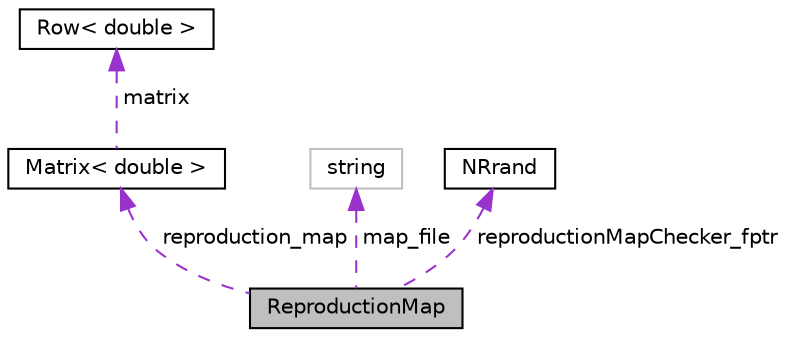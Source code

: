 digraph "ReproductionMap"
{
  edge [fontname="Helvetica",fontsize="10",labelfontname="Helvetica",labelfontsize="10"];
  node [fontname="Helvetica",fontsize="10",shape=record];
  Node1 [label="ReproductionMap",height=0.2,width=0.4,color="black", fillcolor="grey75", style="filled", fontcolor="black"];
  Node2 -> Node1 [dir="back",color="darkorchid3",fontsize="10",style="dashed",label=" reproduction_map" ];
  Node2 [label="Matrix\< double \>",height=0.2,width=0.4,color="black", fillcolor="white", style="filled",URL="$class_matrix.html"];
  Node3 -> Node2 [dir="back",color="darkorchid3",fontsize="10",style="dashed",label=" matrix" ];
  Node3 [label="Row\< double \>",height=0.2,width=0.4,color="black", fillcolor="white", style="filled",URL="$class_row.html"];
  Node4 -> Node1 [dir="back",color="darkorchid3",fontsize="10",style="dashed",label=" map_file" ];
  Node4 [label="string",height=0.2,width=0.4,color="grey75", fillcolor="white", style="filled"];
  Node5 -> Node1 [dir="back",color="darkorchid3",fontsize="10",style="dashed",label=" reproductionMapChecker_fptr" ];
  Node5 [label="NRrand",height=0.2,width=0.4,color="black", fillcolor="white", style="filled",URL="$class_n_rrand.html",tooltip="Contains the functions for random number generation. "];
}
